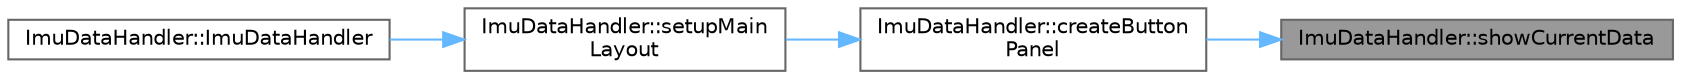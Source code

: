 digraph "ImuDataHandler::showCurrentData"
{
 // LATEX_PDF_SIZE
  bgcolor="transparent";
  edge [fontname=Helvetica,fontsize=10,labelfontname=Helvetica,labelfontsize=10];
  node [fontname=Helvetica,fontsize=10,shape=box,height=0.2,width=0.4];
  rankdir="RL";
  Node1 [id="Node000001",label="ImuDataHandler::showCurrentData",height=0.2,width=0.4,color="gray40", fillcolor="grey60", style="filled", fontcolor="black",tooltip="Slot: Przełącza widok w lewym panelu na zakładkę z aktualnymi danymi (paski postępu)."];
  Node1 -> Node2 [id="edge1_Node000001_Node000002",dir="back",color="steelblue1",style="solid",tooltip=" "];
  Node2 [id="Node000002",label="ImuDataHandler::createButton\lPanel",height=0.2,width=0.4,color="grey40", fillcolor="white", style="filled",URL="$class_imu_data_handler.html#ab54382d06d6dddb783422b93e2b12c25",tooltip="Tworzy panel z przyciskami (\"Current Data\", \"Graph\") do przełączania widoków danych."];
  Node2 -> Node3 [id="edge2_Node000002_Node000003",dir="back",color="steelblue1",style="solid",tooltip=" "];
  Node3 [id="Node000003",label="ImuDataHandler::setupMain\lLayout",height=0.2,width=0.4,color="grey40", fillcolor="white", style="filled",URL="$class_imu_data_handler.html#ac2a199dc1a1aed47e0ac97509bf0ae56",tooltip="Konfiguruje główny układ interfejsu użytkownika, tworząc i rozmieszczając panele."];
  Node3 -> Node4 [id="edge3_Node000003_Node000004",dir="back",color="steelblue1",style="solid",tooltip=" "];
  Node4 [id="Node000004",label="ImuDataHandler::ImuDataHandler",height=0.2,width=0.4,color="grey40", fillcolor="white", style="filled",URL="$class_imu_data_handler.html#a1ebcd9d4e4ff48f36ca78edcbcece7c7",tooltip="Konstruktor klasy ImuDataHandler."];
}
